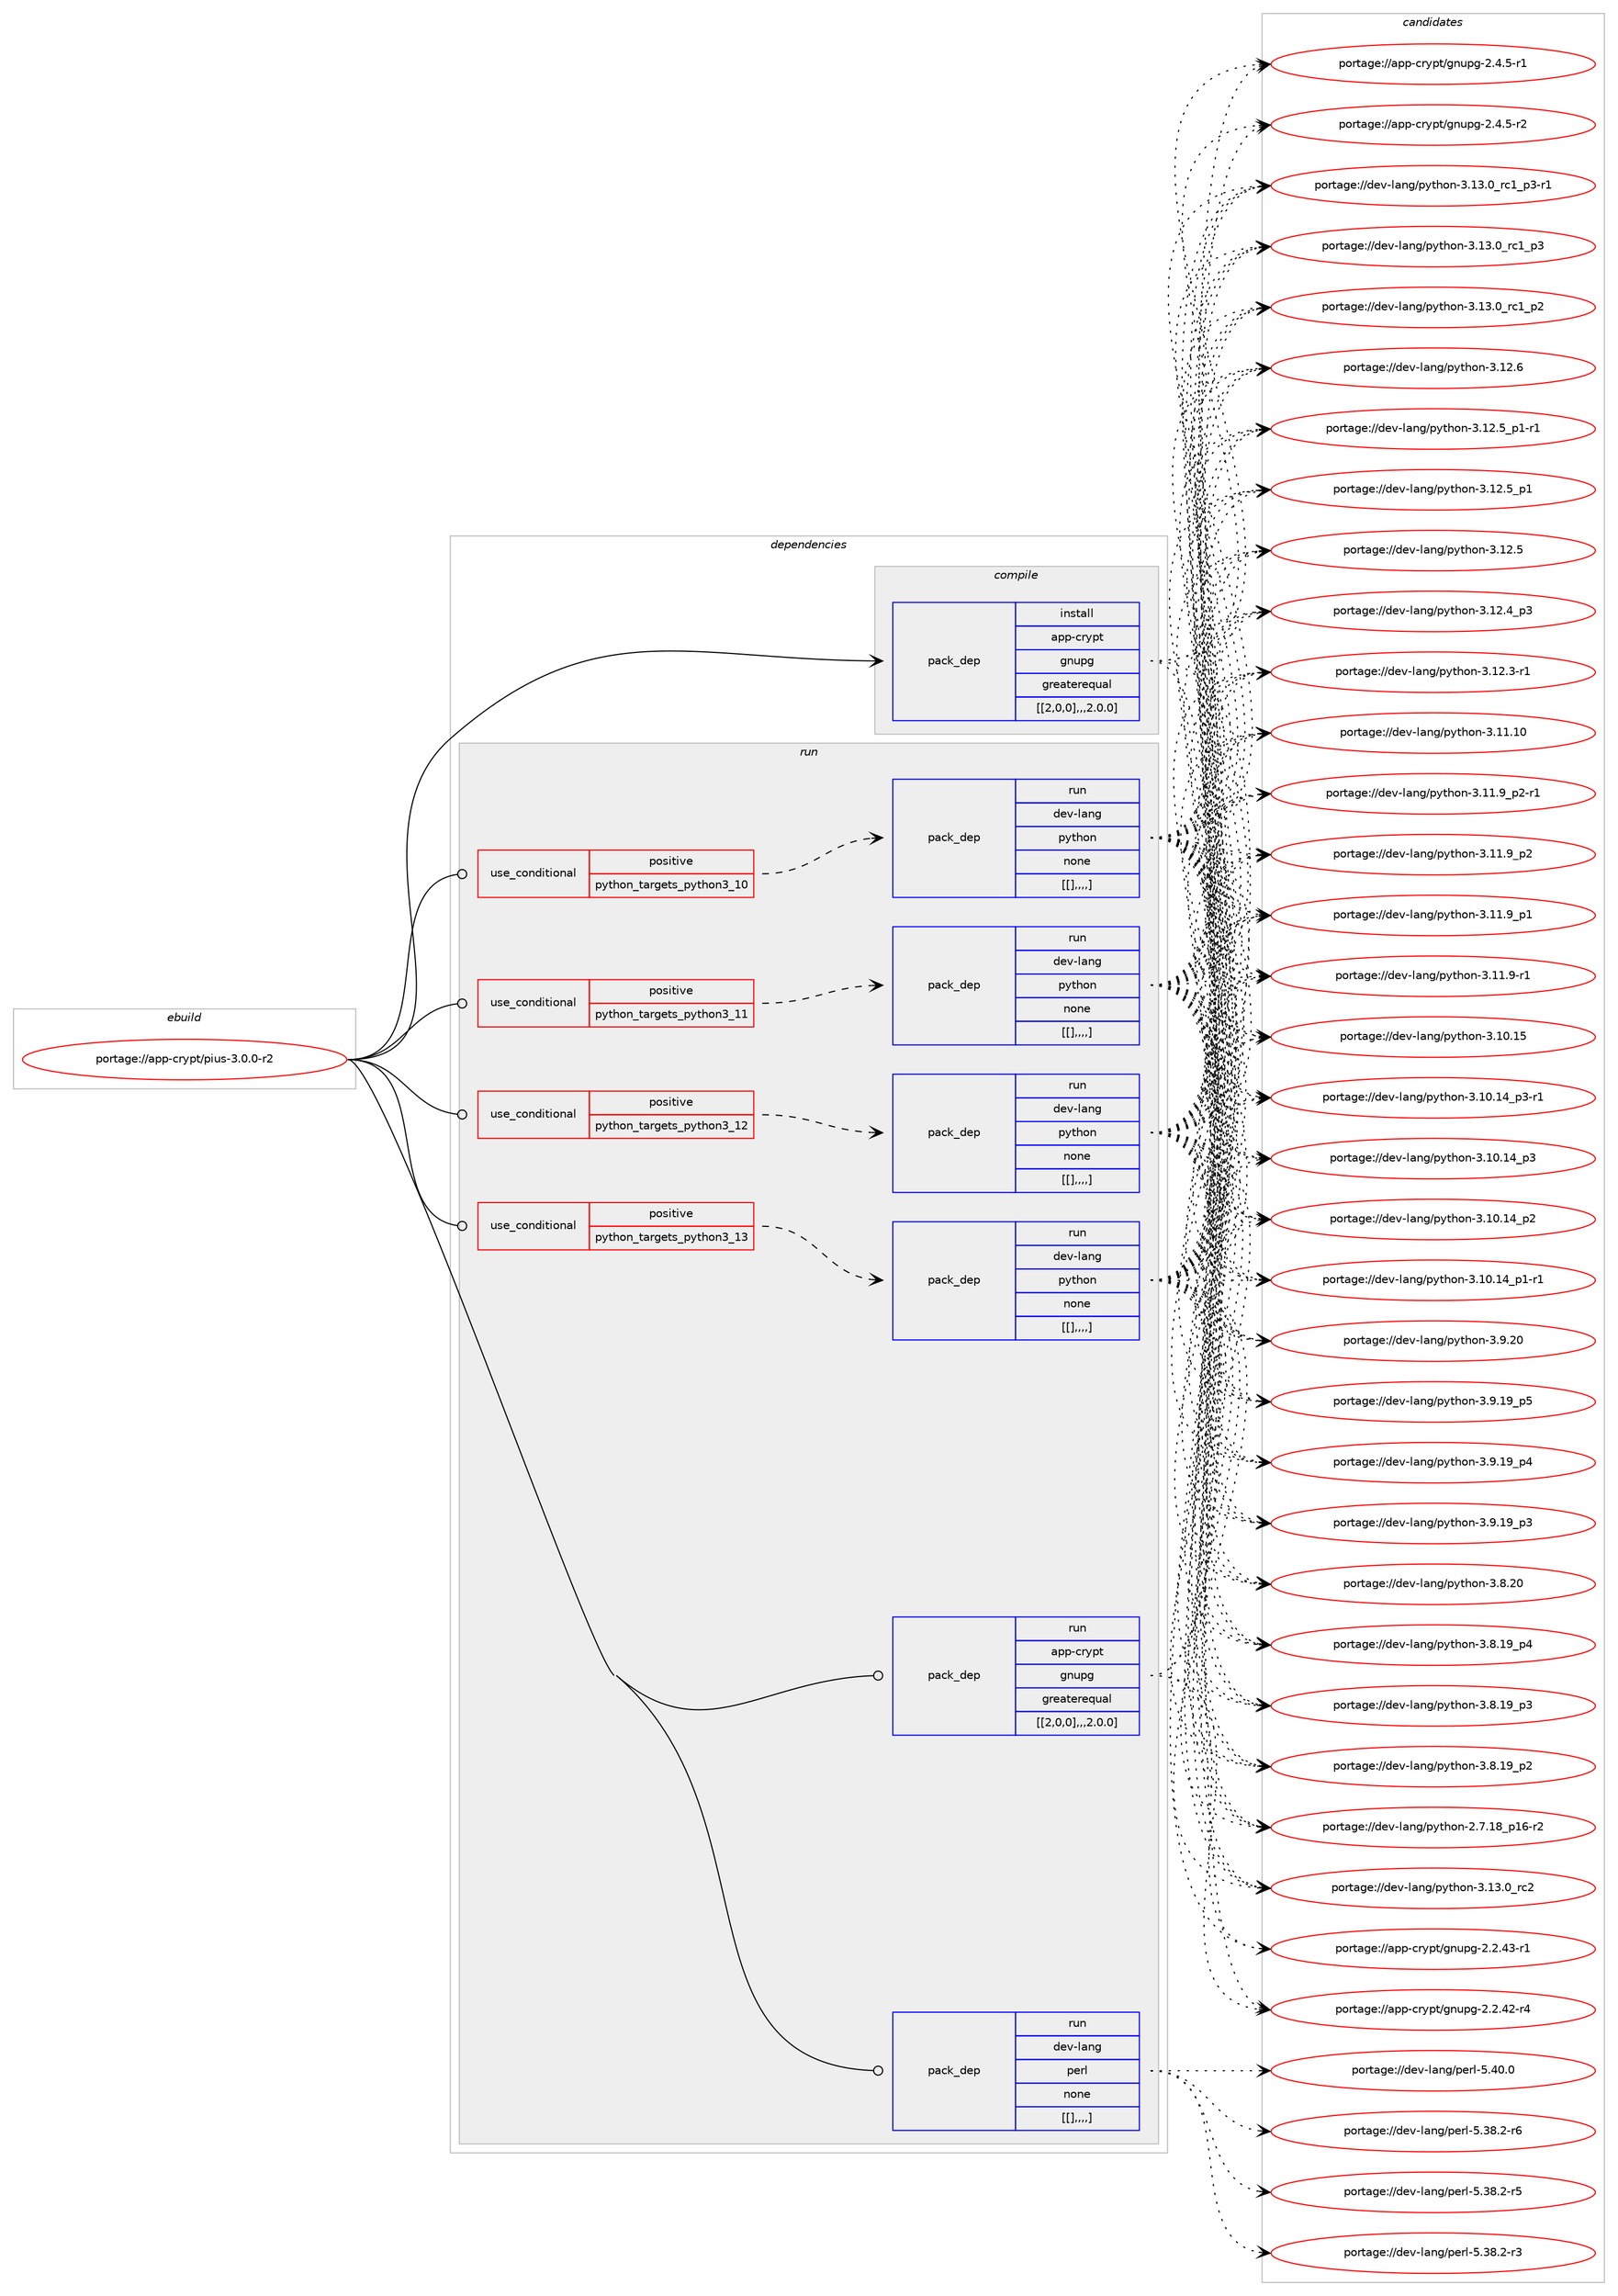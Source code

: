 digraph prolog {

# *************
# Graph options
# *************

newrank=true;
concentrate=true;
compound=true;
graph [rankdir=LR,fontname=Helvetica,fontsize=10,ranksep=1.5];#, ranksep=2.5, nodesep=0.2];
edge  [arrowhead=vee];
node  [fontname=Helvetica,fontsize=10];

# **********
# The ebuild
# **********

subgraph cluster_leftcol {
color=gray;
label=<<i>ebuild</i>>;
id [label="portage://app-crypt/pius-3.0.0-r2", color=red, width=4, href="../app-crypt/pius-3.0.0-r2.svg"];
}

# ****************
# The dependencies
# ****************

subgraph cluster_midcol {
color=gray;
label=<<i>dependencies</i>>;
subgraph cluster_compile {
fillcolor="#eeeeee";
style=filled;
label=<<i>compile</i>>;
subgraph pack10287 {
dependency14210 [label=<<TABLE BORDER="0" CELLBORDER="1" CELLSPACING="0" CELLPADDING="4" WIDTH="220"><TR><TD ROWSPAN="6" CELLPADDING="30">pack_dep</TD></TR><TR><TD WIDTH="110">install</TD></TR><TR><TD>app-crypt</TD></TR><TR><TD>gnupg</TD></TR><TR><TD>greaterequal</TD></TR><TR><TD>[[2,0,0],,,2.0.0]</TD></TR></TABLE>>, shape=none, color=blue];
}
id:e -> dependency14210:w [weight=20,style="solid",arrowhead="vee"];
}
subgraph cluster_compileandrun {
fillcolor="#eeeeee";
style=filled;
label=<<i>compile and run</i>>;
}
subgraph cluster_run {
fillcolor="#eeeeee";
style=filled;
label=<<i>run</i>>;
subgraph cond3841 {
dependency14211 [label=<<TABLE BORDER="0" CELLBORDER="1" CELLSPACING="0" CELLPADDING="4"><TR><TD ROWSPAN="3" CELLPADDING="10">use_conditional</TD></TR><TR><TD>positive</TD></TR><TR><TD>python_targets_python3_10</TD></TR></TABLE>>, shape=none, color=red];
subgraph pack10288 {
dependency14212 [label=<<TABLE BORDER="0" CELLBORDER="1" CELLSPACING="0" CELLPADDING="4" WIDTH="220"><TR><TD ROWSPAN="6" CELLPADDING="30">pack_dep</TD></TR><TR><TD WIDTH="110">run</TD></TR><TR><TD>dev-lang</TD></TR><TR><TD>python</TD></TR><TR><TD>none</TD></TR><TR><TD>[[],,,,]</TD></TR></TABLE>>, shape=none, color=blue];
}
dependency14211:e -> dependency14212:w [weight=20,style="dashed",arrowhead="vee"];
}
id:e -> dependency14211:w [weight=20,style="solid",arrowhead="odot"];
subgraph cond3842 {
dependency14213 [label=<<TABLE BORDER="0" CELLBORDER="1" CELLSPACING="0" CELLPADDING="4"><TR><TD ROWSPAN="3" CELLPADDING="10">use_conditional</TD></TR><TR><TD>positive</TD></TR><TR><TD>python_targets_python3_11</TD></TR></TABLE>>, shape=none, color=red];
subgraph pack10289 {
dependency14214 [label=<<TABLE BORDER="0" CELLBORDER="1" CELLSPACING="0" CELLPADDING="4" WIDTH="220"><TR><TD ROWSPAN="6" CELLPADDING="30">pack_dep</TD></TR><TR><TD WIDTH="110">run</TD></TR><TR><TD>dev-lang</TD></TR><TR><TD>python</TD></TR><TR><TD>none</TD></TR><TR><TD>[[],,,,]</TD></TR></TABLE>>, shape=none, color=blue];
}
dependency14213:e -> dependency14214:w [weight=20,style="dashed",arrowhead="vee"];
}
id:e -> dependency14213:w [weight=20,style="solid",arrowhead="odot"];
subgraph cond3843 {
dependency14215 [label=<<TABLE BORDER="0" CELLBORDER="1" CELLSPACING="0" CELLPADDING="4"><TR><TD ROWSPAN="3" CELLPADDING="10">use_conditional</TD></TR><TR><TD>positive</TD></TR><TR><TD>python_targets_python3_12</TD></TR></TABLE>>, shape=none, color=red];
subgraph pack10290 {
dependency14216 [label=<<TABLE BORDER="0" CELLBORDER="1" CELLSPACING="0" CELLPADDING="4" WIDTH="220"><TR><TD ROWSPAN="6" CELLPADDING="30">pack_dep</TD></TR><TR><TD WIDTH="110">run</TD></TR><TR><TD>dev-lang</TD></TR><TR><TD>python</TD></TR><TR><TD>none</TD></TR><TR><TD>[[],,,,]</TD></TR></TABLE>>, shape=none, color=blue];
}
dependency14215:e -> dependency14216:w [weight=20,style="dashed",arrowhead="vee"];
}
id:e -> dependency14215:w [weight=20,style="solid",arrowhead="odot"];
subgraph cond3844 {
dependency14217 [label=<<TABLE BORDER="0" CELLBORDER="1" CELLSPACING="0" CELLPADDING="4"><TR><TD ROWSPAN="3" CELLPADDING="10">use_conditional</TD></TR><TR><TD>positive</TD></TR><TR><TD>python_targets_python3_13</TD></TR></TABLE>>, shape=none, color=red];
subgraph pack10291 {
dependency14218 [label=<<TABLE BORDER="0" CELLBORDER="1" CELLSPACING="0" CELLPADDING="4" WIDTH="220"><TR><TD ROWSPAN="6" CELLPADDING="30">pack_dep</TD></TR><TR><TD WIDTH="110">run</TD></TR><TR><TD>dev-lang</TD></TR><TR><TD>python</TD></TR><TR><TD>none</TD></TR><TR><TD>[[],,,,]</TD></TR></TABLE>>, shape=none, color=blue];
}
dependency14217:e -> dependency14218:w [weight=20,style="dashed",arrowhead="vee"];
}
id:e -> dependency14217:w [weight=20,style="solid",arrowhead="odot"];
subgraph pack10292 {
dependency14219 [label=<<TABLE BORDER="0" CELLBORDER="1" CELLSPACING="0" CELLPADDING="4" WIDTH="220"><TR><TD ROWSPAN="6" CELLPADDING="30">pack_dep</TD></TR><TR><TD WIDTH="110">run</TD></TR><TR><TD>app-crypt</TD></TR><TR><TD>gnupg</TD></TR><TR><TD>greaterequal</TD></TR><TR><TD>[[2,0,0],,,2.0.0]</TD></TR></TABLE>>, shape=none, color=blue];
}
id:e -> dependency14219:w [weight=20,style="solid",arrowhead="odot"];
subgraph pack10293 {
dependency14220 [label=<<TABLE BORDER="0" CELLBORDER="1" CELLSPACING="0" CELLPADDING="4" WIDTH="220"><TR><TD ROWSPAN="6" CELLPADDING="30">pack_dep</TD></TR><TR><TD WIDTH="110">run</TD></TR><TR><TD>dev-lang</TD></TR><TR><TD>perl</TD></TR><TR><TD>none</TD></TR><TR><TD>[[],,,,]</TD></TR></TABLE>>, shape=none, color=blue];
}
id:e -> dependency14220:w [weight=20,style="solid",arrowhead="odot"];
}
}

# **************
# The candidates
# **************

subgraph cluster_choices {
rank=same;
color=gray;
label=<<i>candidates</i>>;

subgraph choice10287 {
color=black;
nodesep=1;
choice971121124599114121112116471031101171121034550465246534511450 [label="portage://app-crypt/gnupg-2.4.5-r2", color=red, width=4,href="../app-crypt/gnupg-2.4.5-r2.svg"];
choice971121124599114121112116471031101171121034550465246534511449 [label="portage://app-crypt/gnupg-2.4.5-r1", color=red, width=4,href="../app-crypt/gnupg-2.4.5-r1.svg"];
choice97112112459911412111211647103110117112103455046504652514511449 [label="portage://app-crypt/gnupg-2.2.43-r1", color=red, width=4,href="../app-crypt/gnupg-2.2.43-r1.svg"];
choice97112112459911412111211647103110117112103455046504652504511452 [label="portage://app-crypt/gnupg-2.2.42-r4", color=red, width=4,href="../app-crypt/gnupg-2.2.42-r4.svg"];
dependency14210:e -> choice971121124599114121112116471031101171121034550465246534511450:w [style=dotted,weight="100"];
dependency14210:e -> choice971121124599114121112116471031101171121034550465246534511449:w [style=dotted,weight="100"];
dependency14210:e -> choice97112112459911412111211647103110117112103455046504652514511449:w [style=dotted,weight="100"];
dependency14210:e -> choice97112112459911412111211647103110117112103455046504652504511452:w [style=dotted,weight="100"];
}
subgraph choice10288 {
color=black;
nodesep=1;
choice10010111845108971101034711212111610411111045514649514648951149950 [label="portage://dev-lang/python-3.13.0_rc2", color=red, width=4,href="../dev-lang/python-3.13.0_rc2.svg"];
choice1001011184510897110103471121211161041111104551464951464895114994995112514511449 [label="portage://dev-lang/python-3.13.0_rc1_p3-r1", color=red, width=4,href="../dev-lang/python-3.13.0_rc1_p3-r1.svg"];
choice100101118451089711010347112121116104111110455146495146489511499499511251 [label="portage://dev-lang/python-3.13.0_rc1_p3", color=red, width=4,href="../dev-lang/python-3.13.0_rc1_p3.svg"];
choice100101118451089711010347112121116104111110455146495146489511499499511250 [label="portage://dev-lang/python-3.13.0_rc1_p2", color=red, width=4,href="../dev-lang/python-3.13.0_rc1_p2.svg"];
choice10010111845108971101034711212111610411111045514649504654 [label="portage://dev-lang/python-3.12.6", color=red, width=4,href="../dev-lang/python-3.12.6.svg"];
choice1001011184510897110103471121211161041111104551464950465395112494511449 [label="portage://dev-lang/python-3.12.5_p1-r1", color=red, width=4,href="../dev-lang/python-3.12.5_p1-r1.svg"];
choice100101118451089711010347112121116104111110455146495046539511249 [label="portage://dev-lang/python-3.12.5_p1", color=red, width=4,href="../dev-lang/python-3.12.5_p1.svg"];
choice10010111845108971101034711212111610411111045514649504653 [label="portage://dev-lang/python-3.12.5", color=red, width=4,href="../dev-lang/python-3.12.5.svg"];
choice100101118451089711010347112121116104111110455146495046529511251 [label="portage://dev-lang/python-3.12.4_p3", color=red, width=4,href="../dev-lang/python-3.12.4_p3.svg"];
choice100101118451089711010347112121116104111110455146495046514511449 [label="portage://dev-lang/python-3.12.3-r1", color=red, width=4,href="../dev-lang/python-3.12.3-r1.svg"];
choice1001011184510897110103471121211161041111104551464949464948 [label="portage://dev-lang/python-3.11.10", color=red, width=4,href="../dev-lang/python-3.11.10.svg"];
choice1001011184510897110103471121211161041111104551464949465795112504511449 [label="portage://dev-lang/python-3.11.9_p2-r1", color=red, width=4,href="../dev-lang/python-3.11.9_p2-r1.svg"];
choice100101118451089711010347112121116104111110455146494946579511250 [label="portage://dev-lang/python-3.11.9_p2", color=red, width=4,href="../dev-lang/python-3.11.9_p2.svg"];
choice100101118451089711010347112121116104111110455146494946579511249 [label="portage://dev-lang/python-3.11.9_p1", color=red, width=4,href="../dev-lang/python-3.11.9_p1.svg"];
choice100101118451089711010347112121116104111110455146494946574511449 [label="portage://dev-lang/python-3.11.9-r1", color=red, width=4,href="../dev-lang/python-3.11.9-r1.svg"];
choice1001011184510897110103471121211161041111104551464948464953 [label="portage://dev-lang/python-3.10.15", color=red, width=4,href="../dev-lang/python-3.10.15.svg"];
choice100101118451089711010347112121116104111110455146494846495295112514511449 [label="portage://dev-lang/python-3.10.14_p3-r1", color=red, width=4,href="../dev-lang/python-3.10.14_p3-r1.svg"];
choice10010111845108971101034711212111610411111045514649484649529511251 [label="portage://dev-lang/python-3.10.14_p3", color=red, width=4,href="../dev-lang/python-3.10.14_p3.svg"];
choice10010111845108971101034711212111610411111045514649484649529511250 [label="portage://dev-lang/python-3.10.14_p2", color=red, width=4,href="../dev-lang/python-3.10.14_p2.svg"];
choice100101118451089711010347112121116104111110455146494846495295112494511449 [label="portage://dev-lang/python-3.10.14_p1-r1", color=red, width=4,href="../dev-lang/python-3.10.14_p1-r1.svg"];
choice10010111845108971101034711212111610411111045514657465048 [label="portage://dev-lang/python-3.9.20", color=red, width=4,href="../dev-lang/python-3.9.20.svg"];
choice100101118451089711010347112121116104111110455146574649579511253 [label="portage://dev-lang/python-3.9.19_p5", color=red, width=4,href="../dev-lang/python-3.9.19_p5.svg"];
choice100101118451089711010347112121116104111110455146574649579511252 [label="portage://dev-lang/python-3.9.19_p4", color=red, width=4,href="../dev-lang/python-3.9.19_p4.svg"];
choice100101118451089711010347112121116104111110455146574649579511251 [label="portage://dev-lang/python-3.9.19_p3", color=red, width=4,href="../dev-lang/python-3.9.19_p3.svg"];
choice10010111845108971101034711212111610411111045514656465048 [label="portage://dev-lang/python-3.8.20", color=red, width=4,href="../dev-lang/python-3.8.20.svg"];
choice100101118451089711010347112121116104111110455146564649579511252 [label="portage://dev-lang/python-3.8.19_p4", color=red, width=4,href="../dev-lang/python-3.8.19_p4.svg"];
choice100101118451089711010347112121116104111110455146564649579511251 [label="portage://dev-lang/python-3.8.19_p3", color=red, width=4,href="../dev-lang/python-3.8.19_p3.svg"];
choice100101118451089711010347112121116104111110455146564649579511250 [label="portage://dev-lang/python-3.8.19_p2", color=red, width=4,href="../dev-lang/python-3.8.19_p2.svg"];
choice100101118451089711010347112121116104111110455046554649569511249544511450 [label="portage://dev-lang/python-2.7.18_p16-r2", color=red, width=4,href="../dev-lang/python-2.7.18_p16-r2.svg"];
dependency14212:e -> choice10010111845108971101034711212111610411111045514649514648951149950:w [style=dotted,weight="100"];
dependency14212:e -> choice1001011184510897110103471121211161041111104551464951464895114994995112514511449:w [style=dotted,weight="100"];
dependency14212:e -> choice100101118451089711010347112121116104111110455146495146489511499499511251:w [style=dotted,weight="100"];
dependency14212:e -> choice100101118451089711010347112121116104111110455146495146489511499499511250:w [style=dotted,weight="100"];
dependency14212:e -> choice10010111845108971101034711212111610411111045514649504654:w [style=dotted,weight="100"];
dependency14212:e -> choice1001011184510897110103471121211161041111104551464950465395112494511449:w [style=dotted,weight="100"];
dependency14212:e -> choice100101118451089711010347112121116104111110455146495046539511249:w [style=dotted,weight="100"];
dependency14212:e -> choice10010111845108971101034711212111610411111045514649504653:w [style=dotted,weight="100"];
dependency14212:e -> choice100101118451089711010347112121116104111110455146495046529511251:w [style=dotted,weight="100"];
dependency14212:e -> choice100101118451089711010347112121116104111110455146495046514511449:w [style=dotted,weight="100"];
dependency14212:e -> choice1001011184510897110103471121211161041111104551464949464948:w [style=dotted,weight="100"];
dependency14212:e -> choice1001011184510897110103471121211161041111104551464949465795112504511449:w [style=dotted,weight="100"];
dependency14212:e -> choice100101118451089711010347112121116104111110455146494946579511250:w [style=dotted,weight="100"];
dependency14212:e -> choice100101118451089711010347112121116104111110455146494946579511249:w [style=dotted,weight="100"];
dependency14212:e -> choice100101118451089711010347112121116104111110455146494946574511449:w [style=dotted,weight="100"];
dependency14212:e -> choice1001011184510897110103471121211161041111104551464948464953:w [style=dotted,weight="100"];
dependency14212:e -> choice100101118451089711010347112121116104111110455146494846495295112514511449:w [style=dotted,weight="100"];
dependency14212:e -> choice10010111845108971101034711212111610411111045514649484649529511251:w [style=dotted,weight="100"];
dependency14212:e -> choice10010111845108971101034711212111610411111045514649484649529511250:w [style=dotted,weight="100"];
dependency14212:e -> choice100101118451089711010347112121116104111110455146494846495295112494511449:w [style=dotted,weight="100"];
dependency14212:e -> choice10010111845108971101034711212111610411111045514657465048:w [style=dotted,weight="100"];
dependency14212:e -> choice100101118451089711010347112121116104111110455146574649579511253:w [style=dotted,weight="100"];
dependency14212:e -> choice100101118451089711010347112121116104111110455146574649579511252:w [style=dotted,weight="100"];
dependency14212:e -> choice100101118451089711010347112121116104111110455146574649579511251:w [style=dotted,weight="100"];
dependency14212:e -> choice10010111845108971101034711212111610411111045514656465048:w [style=dotted,weight="100"];
dependency14212:e -> choice100101118451089711010347112121116104111110455146564649579511252:w [style=dotted,weight="100"];
dependency14212:e -> choice100101118451089711010347112121116104111110455146564649579511251:w [style=dotted,weight="100"];
dependency14212:e -> choice100101118451089711010347112121116104111110455146564649579511250:w [style=dotted,weight="100"];
dependency14212:e -> choice100101118451089711010347112121116104111110455046554649569511249544511450:w [style=dotted,weight="100"];
}
subgraph choice10289 {
color=black;
nodesep=1;
choice10010111845108971101034711212111610411111045514649514648951149950 [label="portage://dev-lang/python-3.13.0_rc2", color=red, width=4,href="../dev-lang/python-3.13.0_rc2.svg"];
choice1001011184510897110103471121211161041111104551464951464895114994995112514511449 [label="portage://dev-lang/python-3.13.0_rc1_p3-r1", color=red, width=4,href="../dev-lang/python-3.13.0_rc1_p3-r1.svg"];
choice100101118451089711010347112121116104111110455146495146489511499499511251 [label="portage://dev-lang/python-3.13.0_rc1_p3", color=red, width=4,href="../dev-lang/python-3.13.0_rc1_p3.svg"];
choice100101118451089711010347112121116104111110455146495146489511499499511250 [label="portage://dev-lang/python-3.13.0_rc1_p2", color=red, width=4,href="../dev-lang/python-3.13.0_rc1_p2.svg"];
choice10010111845108971101034711212111610411111045514649504654 [label="portage://dev-lang/python-3.12.6", color=red, width=4,href="../dev-lang/python-3.12.6.svg"];
choice1001011184510897110103471121211161041111104551464950465395112494511449 [label="portage://dev-lang/python-3.12.5_p1-r1", color=red, width=4,href="../dev-lang/python-3.12.5_p1-r1.svg"];
choice100101118451089711010347112121116104111110455146495046539511249 [label="portage://dev-lang/python-3.12.5_p1", color=red, width=4,href="../dev-lang/python-3.12.5_p1.svg"];
choice10010111845108971101034711212111610411111045514649504653 [label="portage://dev-lang/python-3.12.5", color=red, width=4,href="../dev-lang/python-3.12.5.svg"];
choice100101118451089711010347112121116104111110455146495046529511251 [label="portage://dev-lang/python-3.12.4_p3", color=red, width=4,href="../dev-lang/python-3.12.4_p3.svg"];
choice100101118451089711010347112121116104111110455146495046514511449 [label="portage://dev-lang/python-3.12.3-r1", color=red, width=4,href="../dev-lang/python-3.12.3-r1.svg"];
choice1001011184510897110103471121211161041111104551464949464948 [label="portage://dev-lang/python-3.11.10", color=red, width=4,href="../dev-lang/python-3.11.10.svg"];
choice1001011184510897110103471121211161041111104551464949465795112504511449 [label="portage://dev-lang/python-3.11.9_p2-r1", color=red, width=4,href="../dev-lang/python-3.11.9_p2-r1.svg"];
choice100101118451089711010347112121116104111110455146494946579511250 [label="portage://dev-lang/python-3.11.9_p2", color=red, width=4,href="../dev-lang/python-3.11.9_p2.svg"];
choice100101118451089711010347112121116104111110455146494946579511249 [label="portage://dev-lang/python-3.11.9_p1", color=red, width=4,href="../dev-lang/python-3.11.9_p1.svg"];
choice100101118451089711010347112121116104111110455146494946574511449 [label="portage://dev-lang/python-3.11.9-r1", color=red, width=4,href="../dev-lang/python-3.11.9-r1.svg"];
choice1001011184510897110103471121211161041111104551464948464953 [label="portage://dev-lang/python-3.10.15", color=red, width=4,href="../dev-lang/python-3.10.15.svg"];
choice100101118451089711010347112121116104111110455146494846495295112514511449 [label="portage://dev-lang/python-3.10.14_p3-r1", color=red, width=4,href="../dev-lang/python-3.10.14_p3-r1.svg"];
choice10010111845108971101034711212111610411111045514649484649529511251 [label="portage://dev-lang/python-3.10.14_p3", color=red, width=4,href="../dev-lang/python-3.10.14_p3.svg"];
choice10010111845108971101034711212111610411111045514649484649529511250 [label="portage://dev-lang/python-3.10.14_p2", color=red, width=4,href="../dev-lang/python-3.10.14_p2.svg"];
choice100101118451089711010347112121116104111110455146494846495295112494511449 [label="portage://dev-lang/python-3.10.14_p1-r1", color=red, width=4,href="../dev-lang/python-3.10.14_p1-r1.svg"];
choice10010111845108971101034711212111610411111045514657465048 [label="portage://dev-lang/python-3.9.20", color=red, width=4,href="../dev-lang/python-3.9.20.svg"];
choice100101118451089711010347112121116104111110455146574649579511253 [label="portage://dev-lang/python-3.9.19_p5", color=red, width=4,href="../dev-lang/python-3.9.19_p5.svg"];
choice100101118451089711010347112121116104111110455146574649579511252 [label="portage://dev-lang/python-3.9.19_p4", color=red, width=4,href="../dev-lang/python-3.9.19_p4.svg"];
choice100101118451089711010347112121116104111110455146574649579511251 [label="portage://dev-lang/python-3.9.19_p3", color=red, width=4,href="../dev-lang/python-3.9.19_p3.svg"];
choice10010111845108971101034711212111610411111045514656465048 [label="portage://dev-lang/python-3.8.20", color=red, width=4,href="../dev-lang/python-3.8.20.svg"];
choice100101118451089711010347112121116104111110455146564649579511252 [label="portage://dev-lang/python-3.8.19_p4", color=red, width=4,href="../dev-lang/python-3.8.19_p4.svg"];
choice100101118451089711010347112121116104111110455146564649579511251 [label="portage://dev-lang/python-3.8.19_p3", color=red, width=4,href="../dev-lang/python-3.8.19_p3.svg"];
choice100101118451089711010347112121116104111110455146564649579511250 [label="portage://dev-lang/python-3.8.19_p2", color=red, width=4,href="../dev-lang/python-3.8.19_p2.svg"];
choice100101118451089711010347112121116104111110455046554649569511249544511450 [label="portage://dev-lang/python-2.7.18_p16-r2", color=red, width=4,href="../dev-lang/python-2.7.18_p16-r2.svg"];
dependency14214:e -> choice10010111845108971101034711212111610411111045514649514648951149950:w [style=dotted,weight="100"];
dependency14214:e -> choice1001011184510897110103471121211161041111104551464951464895114994995112514511449:w [style=dotted,weight="100"];
dependency14214:e -> choice100101118451089711010347112121116104111110455146495146489511499499511251:w [style=dotted,weight="100"];
dependency14214:e -> choice100101118451089711010347112121116104111110455146495146489511499499511250:w [style=dotted,weight="100"];
dependency14214:e -> choice10010111845108971101034711212111610411111045514649504654:w [style=dotted,weight="100"];
dependency14214:e -> choice1001011184510897110103471121211161041111104551464950465395112494511449:w [style=dotted,weight="100"];
dependency14214:e -> choice100101118451089711010347112121116104111110455146495046539511249:w [style=dotted,weight="100"];
dependency14214:e -> choice10010111845108971101034711212111610411111045514649504653:w [style=dotted,weight="100"];
dependency14214:e -> choice100101118451089711010347112121116104111110455146495046529511251:w [style=dotted,weight="100"];
dependency14214:e -> choice100101118451089711010347112121116104111110455146495046514511449:w [style=dotted,weight="100"];
dependency14214:e -> choice1001011184510897110103471121211161041111104551464949464948:w [style=dotted,weight="100"];
dependency14214:e -> choice1001011184510897110103471121211161041111104551464949465795112504511449:w [style=dotted,weight="100"];
dependency14214:e -> choice100101118451089711010347112121116104111110455146494946579511250:w [style=dotted,weight="100"];
dependency14214:e -> choice100101118451089711010347112121116104111110455146494946579511249:w [style=dotted,weight="100"];
dependency14214:e -> choice100101118451089711010347112121116104111110455146494946574511449:w [style=dotted,weight="100"];
dependency14214:e -> choice1001011184510897110103471121211161041111104551464948464953:w [style=dotted,weight="100"];
dependency14214:e -> choice100101118451089711010347112121116104111110455146494846495295112514511449:w [style=dotted,weight="100"];
dependency14214:e -> choice10010111845108971101034711212111610411111045514649484649529511251:w [style=dotted,weight="100"];
dependency14214:e -> choice10010111845108971101034711212111610411111045514649484649529511250:w [style=dotted,weight="100"];
dependency14214:e -> choice100101118451089711010347112121116104111110455146494846495295112494511449:w [style=dotted,weight="100"];
dependency14214:e -> choice10010111845108971101034711212111610411111045514657465048:w [style=dotted,weight="100"];
dependency14214:e -> choice100101118451089711010347112121116104111110455146574649579511253:w [style=dotted,weight="100"];
dependency14214:e -> choice100101118451089711010347112121116104111110455146574649579511252:w [style=dotted,weight="100"];
dependency14214:e -> choice100101118451089711010347112121116104111110455146574649579511251:w [style=dotted,weight="100"];
dependency14214:e -> choice10010111845108971101034711212111610411111045514656465048:w [style=dotted,weight="100"];
dependency14214:e -> choice100101118451089711010347112121116104111110455146564649579511252:w [style=dotted,weight="100"];
dependency14214:e -> choice100101118451089711010347112121116104111110455146564649579511251:w [style=dotted,weight="100"];
dependency14214:e -> choice100101118451089711010347112121116104111110455146564649579511250:w [style=dotted,weight="100"];
dependency14214:e -> choice100101118451089711010347112121116104111110455046554649569511249544511450:w [style=dotted,weight="100"];
}
subgraph choice10290 {
color=black;
nodesep=1;
choice10010111845108971101034711212111610411111045514649514648951149950 [label="portage://dev-lang/python-3.13.0_rc2", color=red, width=4,href="../dev-lang/python-3.13.0_rc2.svg"];
choice1001011184510897110103471121211161041111104551464951464895114994995112514511449 [label="portage://dev-lang/python-3.13.0_rc1_p3-r1", color=red, width=4,href="../dev-lang/python-3.13.0_rc1_p3-r1.svg"];
choice100101118451089711010347112121116104111110455146495146489511499499511251 [label="portage://dev-lang/python-3.13.0_rc1_p3", color=red, width=4,href="../dev-lang/python-3.13.0_rc1_p3.svg"];
choice100101118451089711010347112121116104111110455146495146489511499499511250 [label="portage://dev-lang/python-3.13.0_rc1_p2", color=red, width=4,href="../dev-lang/python-3.13.0_rc1_p2.svg"];
choice10010111845108971101034711212111610411111045514649504654 [label="portage://dev-lang/python-3.12.6", color=red, width=4,href="../dev-lang/python-3.12.6.svg"];
choice1001011184510897110103471121211161041111104551464950465395112494511449 [label="portage://dev-lang/python-3.12.5_p1-r1", color=red, width=4,href="../dev-lang/python-3.12.5_p1-r1.svg"];
choice100101118451089711010347112121116104111110455146495046539511249 [label="portage://dev-lang/python-3.12.5_p1", color=red, width=4,href="../dev-lang/python-3.12.5_p1.svg"];
choice10010111845108971101034711212111610411111045514649504653 [label="portage://dev-lang/python-3.12.5", color=red, width=4,href="../dev-lang/python-3.12.5.svg"];
choice100101118451089711010347112121116104111110455146495046529511251 [label="portage://dev-lang/python-3.12.4_p3", color=red, width=4,href="../dev-lang/python-3.12.4_p3.svg"];
choice100101118451089711010347112121116104111110455146495046514511449 [label="portage://dev-lang/python-3.12.3-r1", color=red, width=4,href="../dev-lang/python-3.12.3-r1.svg"];
choice1001011184510897110103471121211161041111104551464949464948 [label="portage://dev-lang/python-3.11.10", color=red, width=4,href="../dev-lang/python-3.11.10.svg"];
choice1001011184510897110103471121211161041111104551464949465795112504511449 [label="portage://dev-lang/python-3.11.9_p2-r1", color=red, width=4,href="../dev-lang/python-3.11.9_p2-r1.svg"];
choice100101118451089711010347112121116104111110455146494946579511250 [label="portage://dev-lang/python-3.11.9_p2", color=red, width=4,href="../dev-lang/python-3.11.9_p2.svg"];
choice100101118451089711010347112121116104111110455146494946579511249 [label="portage://dev-lang/python-3.11.9_p1", color=red, width=4,href="../dev-lang/python-3.11.9_p1.svg"];
choice100101118451089711010347112121116104111110455146494946574511449 [label="portage://dev-lang/python-3.11.9-r1", color=red, width=4,href="../dev-lang/python-3.11.9-r1.svg"];
choice1001011184510897110103471121211161041111104551464948464953 [label="portage://dev-lang/python-3.10.15", color=red, width=4,href="../dev-lang/python-3.10.15.svg"];
choice100101118451089711010347112121116104111110455146494846495295112514511449 [label="portage://dev-lang/python-3.10.14_p3-r1", color=red, width=4,href="../dev-lang/python-3.10.14_p3-r1.svg"];
choice10010111845108971101034711212111610411111045514649484649529511251 [label="portage://dev-lang/python-3.10.14_p3", color=red, width=4,href="../dev-lang/python-3.10.14_p3.svg"];
choice10010111845108971101034711212111610411111045514649484649529511250 [label="portage://dev-lang/python-3.10.14_p2", color=red, width=4,href="../dev-lang/python-3.10.14_p2.svg"];
choice100101118451089711010347112121116104111110455146494846495295112494511449 [label="portage://dev-lang/python-3.10.14_p1-r1", color=red, width=4,href="../dev-lang/python-3.10.14_p1-r1.svg"];
choice10010111845108971101034711212111610411111045514657465048 [label="portage://dev-lang/python-3.9.20", color=red, width=4,href="../dev-lang/python-3.9.20.svg"];
choice100101118451089711010347112121116104111110455146574649579511253 [label="portage://dev-lang/python-3.9.19_p5", color=red, width=4,href="../dev-lang/python-3.9.19_p5.svg"];
choice100101118451089711010347112121116104111110455146574649579511252 [label="portage://dev-lang/python-3.9.19_p4", color=red, width=4,href="../dev-lang/python-3.9.19_p4.svg"];
choice100101118451089711010347112121116104111110455146574649579511251 [label="portage://dev-lang/python-3.9.19_p3", color=red, width=4,href="../dev-lang/python-3.9.19_p3.svg"];
choice10010111845108971101034711212111610411111045514656465048 [label="portage://dev-lang/python-3.8.20", color=red, width=4,href="../dev-lang/python-3.8.20.svg"];
choice100101118451089711010347112121116104111110455146564649579511252 [label="portage://dev-lang/python-3.8.19_p4", color=red, width=4,href="../dev-lang/python-3.8.19_p4.svg"];
choice100101118451089711010347112121116104111110455146564649579511251 [label="portage://dev-lang/python-3.8.19_p3", color=red, width=4,href="../dev-lang/python-3.8.19_p3.svg"];
choice100101118451089711010347112121116104111110455146564649579511250 [label="portage://dev-lang/python-3.8.19_p2", color=red, width=4,href="../dev-lang/python-3.8.19_p2.svg"];
choice100101118451089711010347112121116104111110455046554649569511249544511450 [label="portage://dev-lang/python-2.7.18_p16-r2", color=red, width=4,href="../dev-lang/python-2.7.18_p16-r2.svg"];
dependency14216:e -> choice10010111845108971101034711212111610411111045514649514648951149950:w [style=dotted,weight="100"];
dependency14216:e -> choice1001011184510897110103471121211161041111104551464951464895114994995112514511449:w [style=dotted,weight="100"];
dependency14216:e -> choice100101118451089711010347112121116104111110455146495146489511499499511251:w [style=dotted,weight="100"];
dependency14216:e -> choice100101118451089711010347112121116104111110455146495146489511499499511250:w [style=dotted,weight="100"];
dependency14216:e -> choice10010111845108971101034711212111610411111045514649504654:w [style=dotted,weight="100"];
dependency14216:e -> choice1001011184510897110103471121211161041111104551464950465395112494511449:w [style=dotted,weight="100"];
dependency14216:e -> choice100101118451089711010347112121116104111110455146495046539511249:w [style=dotted,weight="100"];
dependency14216:e -> choice10010111845108971101034711212111610411111045514649504653:w [style=dotted,weight="100"];
dependency14216:e -> choice100101118451089711010347112121116104111110455146495046529511251:w [style=dotted,weight="100"];
dependency14216:e -> choice100101118451089711010347112121116104111110455146495046514511449:w [style=dotted,weight="100"];
dependency14216:e -> choice1001011184510897110103471121211161041111104551464949464948:w [style=dotted,weight="100"];
dependency14216:e -> choice1001011184510897110103471121211161041111104551464949465795112504511449:w [style=dotted,weight="100"];
dependency14216:e -> choice100101118451089711010347112121116104111110455146494946579511250:w [style=dotted,weight="100"];
dependency14216:e -> choice100101118451089711010347112121116104111110455146494946579511249:w [style=dotted,weight="100"];
dependency14216:e -> choice100101118451089711010347112121116104111110455146494946574511449:w [style=dotted,weight="100"];
dependency14216:e -> choice1001011184510897110103471121211161041111104551464948464953:w [style=dotted,weight="100"];
dependency14216:e -> choice100101118451089711010347112121116104111110455146494846495295112514511449:w [style=dotted,weight="100"];
dependency14216:e -> choice10010111845108971101034711212111610411111045514649484649529511251:w [style=dotted,weight="100"];
dependency14216:e -> choice10010111845108971101034711212111610411111045514649484649529511250:w [style=dotted,weight="100"];
dependency14216:e -> choice100101118451089711010347112121116104111110455146494846495295112494511449:w [style=dotted,weight="100"];
dependency14216:e -> choice10010111845108971101034711212111610411111045514657465048:w [style=dotted,weight="100"];
dependency14216:e -> choice100101118451089711010347112121116104111110455146574649579511253:w [style=dotted,weight="100"];
dependency14216:e -> choice100101118451089711010347112121116104111110455146574649579511252:w [style=dotted,weight="100"];
dependency14216:e -> choice100101118451089711010347112121116104111110455146574649579511251:w [style=dotted,weight="100"];
dependency14216:e -> choice10010111845108971101034711212111610411111045514656465048:w [style=dotted,weight="100"];
dependency14216:e -> choice100101118451089711010347112121116104111110455146564649579511252:w [style=dotted,weight="100"];
dependency14216:e -> choice100101118451089711010347112121116104111110455146564649579511251:w [style=dotted,weight="100"];
dependency14216:e -> choice100101118451089711010347112121116104111110455146564649579511250:w [style=dotted,weight="100"];
dependency14216:e -> choice100101118451089711010347112121116104111110455046554649569511249544511450:w [style=dotted,weight="100"];
}
subgraph choice10291 {
color=black;
nodesep=1;
choice10010111845108971101034711212111610411111045514649514648951149950 [label="portage://dev-lang/python-3.13.0_rc2", color=red, width=4,href="../dev-lang/python-3.13.0_rc2.svg"];
choice1001011184510897110103471121211161041111104551464951464895114994995112514511449 [label="portage://dev-lang/python-3.13.0_rc1_p3-r1", color=red, width=4,href="../dev-lang/python-3.13.0_rc1_p3-r1.svg"];
choice100101118451089711010347112121116104111110455146495146489511499499511251 [label="portage://dev-lang/python-3.13.0_rc1_p3", color=red, width=4,href="../dev-lang/python-3.13.0_rc1_p3.svg"];
choice100101118451089711010347112121116104111110455146495146489511499499511250 [label="portage://dev-lang/python-3.13.0_rc1_p2", color=red, width=4,href="../dev-lang/python-3.13.0_rc1_p2.svg"];
choice10010111845108971101034711212111610411111045514649504654 [label="portage://dev-lang/python-3.12.6", color=red, width=4,href="../dev-lang/python-3.12.6.svg"];
choice1001011184510897110103471121211161041111104551464950465395112494511449 [label="portage://dev-lang/python-3.12.5_p1-r1", color=red, width=4,href="../dev-lang/python-3.12.5_p1-r1.svg"];
choice100101118451089711010347112121116104111110455146495046539511249 [label="portage://dev-lang/python-3.12.5_p1", color=red, width=4,href="../dev-lang/python-3.12.5_p1.svg"];
choice10010111845108971101034711212111610411111045514649504653 [label="portage://dev-lang/python-3.12.5", color=red, width=4,href="../dev-lang/python-3.12.5.svg"];
choice100101118451089711010347112121116104111110455146495046529511251 [label="portage://dev-lang/python-3.12.4_p3", color=red, width=4,href="../dev-lang/python-3.12.4_p3.svg"];
choice100101118451089711010347112121116104111110455146495046514511449 [label="portage://dev-lang/python-3.12.3-r1", color=red, width=4,href="../dev-lang/python-3.12.3-r1.svg"];
choice1001011184510897110103471121211161041111104551464949464948 [label="portage://dev-lang/python-3.11.10", color=red, width=4,href="../dev-lang/python-3.11.10.svg"];
choice1001011184510897110103471121211161041111104551464949465795112504511449 [label="portage://dev-lang/python-3.11.9_p2-r1", color=red, width=4,href="../dev-lang/python-3.11.9_p2-r1.svg"];
choice100101118451089711010347112121116104111110455146494946579511250 [label="portage://dev-lang/python-3.11.9_p2", color=red, width=4,href="../dev-lang/python-3.11.9_p2.svg"];
choice100101118451089711010347112121116104111110455146494946579511249 [label="portage://dev-lang/python-3.11.9_p1", color=red, width=4,href="../dev-lang/python-3.11.9_p1.svg"];
choice100101118451089711010347112121116104111110455146494946574511449 [label="portage://dev-lang/python-3.11.9-r1", color=red, width=4,href="../dev-lang/python-3.11.9-r1.svg"];
choice1001011184510897110103471121211161041111104551464948464953 [label="portage://dev-lang/python-3.10.15", color=red, width=4,href="../dev-lang/python-3.10.15.svg"];
choice100101118451089711010347112121116104111110455146494846495295112514511449 [label="portage://dev-lang/python-3.10.14_p3-r1", color=red, width=4,href="../dev-lang/python-3.10.14_p3-r1.svg"];
choice10010111845108971101034711212111610411111045514649484649529511251 [label="portage://dev-lang/python-3.10.14_p3", color=red, width=4,href="../dev-lang/python-3.10.14_p3.svg"];
choice10010111845108971101034711212111610411111045514649484649529511250 [label="portage://dev-lang/python-3.10.14_p2", color=red, width=4,href="../dev-lang/python-3.10.14_p2.svg"];
choice100101118451089711010347112121116104111110455146494846495295112494511449 [label="portage://dev-lang/python-3.10.14_p1-r1", color=red, width=4,href="../dev-lang/python-3.10.14_p1-r1.svg"];
choice10010111845108971101034711212111610411111045514657465048 [label="portage://dev-lang/python-3.9.20", color=red, width=4,href="../dev-lang/python-3.9.20.svg"];
choice100101118451089711010347112121116104111110455146574649579511253 [label="portage://dev-lang/python-3.9.19_p5", color=red, width=4,href="../dev-lang/python-3.9.19_p5.svg"];
choice100101118451089711010347112121116104111110455146574649579511252 [label="portage://dev-lang/python-3.9.19_p4", color=red, width=4,href="../dev-lang/python-3.9.19_p4.svg"];
choice100101118451089711010347112121116104111110455146574649579511251 [label="portage://dev-lang/python-3.9.19_p3", color=red, width=4,href="../dev-lang/python-3.9.19_p3.svg"];
choice10010111845108971101034711212111610411111045514656465048 [label="portage://dev-lang/python-3.8.20", color=red, width=4,href="../dev-lang/python-3.8.20.svg"];
choice100101118451089711010347112121116104111110455146564649579511252 [label="portage://dev-lang/python-3.8.19_p4", color=red, width=4,href="../dev-lang/python-3.8.19_p4.svg"];
choice100101118451089711010347112121116104111110455146564649579511251 [label="portage://dev-lang/python-3.8.19_p3", color=red, width=4,href="../dev-lang/python-3.8.19_p3.svg"];
choice100101118451089711010347112121116104111110455146564649579511250 [label="portage://dev-lang/python-3.8.19_p2", color=red, width=4,href="../dev-lang/python-3.8.19_p2.svg"];
choice100101118451089711010347112121116104111110455046554649569511249544511450 [label="portage://dev-lang/python-2.7.18_p16-r2", color=red, width=4,href="../dev-lang/python-2.7.18_p16-r2.svg"];
dependency14218:e -> choice10010111845108971101034711212111610411111045514649514648951149950:w [style=dotted,weight="100"];
dependency14218:e -> choice1001011184510897110103471121211161041111104551464951464895114994995112514511449:w [style=dotted,weight="100"];
dependency14218:e -> choice100101118451089711010347112121116104111110455146495146489511499499511251:w [style=dotted,weight="100"];
dependency14218:e -> choice100101118451089711010347112121116104111110455146495146489511499499511250:w [style=dotted,weight="100"];
dependency14218:e -> choice10010111845108971101034711212111610411111045514649504654:w [style=dotted,weight="100"];
dependency14218:e -> choice1001011184510897110103471121211161041111104551464950465395112494511449:w [style=dotted,weight="100"];
dependency14218:e -> choice100101118451089711010347112121116104111110455146495046539511249:w [style=dotted,weight="100"];
dependency14218:e -> choice10010111845108971101034711212111610411111045514649504653:w [style=dotted,weight="100"];
dependency14218:e -> choice100101118451089711010347112121116104111110455146495046529511251:w [style=dotted,weight="100"];
dependency14218:e -> choice100101118451089711010347112121116104111110455146495046514511449:w [style=dotted,weight="100"];
dependency14218:e -> choice1001011184510897110103471121211161041111104551464949464948:w [style=dotted,weight="100"];
dependency14218:e -> choice1001011184510897110103471121211161041111104551464949465795112504511449:w [style=dotted,weight="100"];
dependency14218:e -> choice100101118451089711010347112121116104111110455146494946579511250:w [style=dotted,weight="100"];
dependency14218:e -> choice100101118451089711010347112121116104111110455146494946579511249:w [style=dotted,weight="100"];
dependency14218:e -> choice100101118451089711010347112121116104111110455146494946574511449:w [style=dotted,weight="100"];
dependency14218:e -> choice1001011184510897110103471121211161041111104551464948464953:w [style=dotted,weight="100"];
dependency14218:e -> choice100101118451089711010347112121116104111110455146494846495295112514511449:w [style=dotted,weight="100"];
dependency14218:e -> choice10010111845108971101034711212111610411111045514649484649529511251:w [style=dotted,weight="100"];
dependency14218:e -> choice10010111845108971101034711212111610411111045514649484649529511250:w [style=dotted,weight="100"];
dependency14218:e -> choice100101118451089711010347112121116104111110455146494846495295112494511449:w [style=dotted,weight="100"];
dependency14218:e -> choice10010111845108971101034711212111610411111045514657465048:w [style=dotted,weight="100"];
dependency14218:e -> choice100101118451089711010347112121116104111110455146574649579511253:w [style=dotted,weight="100"];
dependency14218:e -> choice100101118451089711010347112121116104111110455146574649579511252:w [style=dotted,weight="100"];
dependency14218:e -> choice100101118451089711010347112121116104111110455146574649579511251:w [style=dotted,weight="100"];
dependency14218:e -> choice10010111845108971101034711212111610411111045514656465048:w [style=dotted,weight="100"];
dependency14218:e -> choice100101118451089711010347112121116104111110455146564649579511252:w [style=dotted,weight="100"];
dependency14218:e -> choice100101118451089711010347112121116104111110455146564649579511251:w [style=dotted,weight="100"];
dependency14218:e -> choice100101118451089711010347112121116104111110455146564649579511250:w [style=dotted,weight="100"];
dependency14218:e -> choice100101118451089711010347112121116104111110455046554649569511249544511450:w [style=dotted,weight="100"];
}
subgraph choice10292 {
color=black;
nodesep=1;
choice971121124599114121112116471031101171121034550465246534511450 [label="portage://app-crypt/gnupg-2.4.5-r2", color=red, width=4,href="../app-crypt/gnupg-2.4.5-r2.svg"];
choice971121124599114121112116471031101171121034550465246534511449 [label="portage://app-crypt/gnupg-2.4.5-r1", color=red, width=4,href="../app-crypt/gnupg-2.4.5-r1.svg"];
choice97112112459911412111211647103110117112103455046504652514511449 [label="portage://app-crypt/gnupg-2.2.43-r1", color=red, width=4,href="../app-crypt/gnupg-2.2.43-r1.svg"];
choice97112112459911412111211647103110117112103455046504652504511452 [label="portage://app-crypt/gnupg-2.2.42-r4", color=red, width=4,href="../app-crypt/gnupg-2.2.42-r4.svg"];
dependency14219:e -> choice971121124599114121112116471031101171121034550465246534511450:w [style=dotted,weight="100"];
dependency14219:e -> choice971121124599114121112116471031101171121034550465246534511449:w [style=dotted,weight="100"];
dependency14219:e -> choice97112112459911412111211647103110117112103455046504652514511449:w [style=dotted,weight="100"];
dependency14219:e -> choice97112112459911412111211647103110117112103455046504652504511452:w [style=dotted,weight="100"];
}
subgraph choice10293 {
color=black;
nodesep=1;
choice10010111845108971101034711210111410845534652484648 [label="portage://dev-lang/perl-5.40.0", color=red, width=4,href="../dev-lang/perl-5.40.0.svg"];
choice100101118451089711010347112101114108455346515646504511454 [label="portage://dev-lang/perl-5.38.2-r6", color=red, width=4,href="../dev-lang/perl-5.38.2-r6.svg"];
choice100101118451089711010347112101114108455346515646504511453 [label="portage://dev-lang/perl-5.38.2-r5", color=red, width=4,href="../dev-lang/perl-5.38.2-r5.svg"];
choice100101118451089711010347112101114108455346515646504511451 [label="portage://dev-lang/perl-5.38.2-r3", color=red, width=4,href="../dev-lang/perl-5.38.2-r3.svg"];
dependency14220:e -> choice10010111845108971101034711210111410845534652484648:w [style=dotted,weight="100"];
dependency14220:e -> choice100101118451089711010347112101114108455346515646504511454:w [style=dotted,weight="100"];
dependency14220:e -> choice100101118451089711010347112101114108455346515646504511453:w [style=dotted,weight="100"];
dependency14220:e -> choice100101118451089711010347112101114108455346515646504511451:w [style=dotted,weight="100"];
}
}

}

